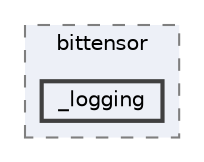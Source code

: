 digraph "/Users/macthrasher/bittensor/bittensor/_logging"
{
 // LATEX_PDF_SIZE
  bgcolor="transparent";
  edge [fontname=Helvetica,fontsize=10,labelfontname=Helvetica,labelfontsize=10];
  node [fontname=Helvetica,fontsize=10,shape=box,height=0.2,width=0.4];
  compound=true
  subgraph clusterdir_f169d542b9721b111e65b1075befb384 {
    graph [ bgcolor="#edf0f7", pencolor="grey50", label="bittensor", fontname=Helvetica,fontsize=10 style="filled,dashed", URL="dir_f169d542b9721b111e65b1075befb384.html",tooltip=""]
  dir_2cd40992c7007709411ad5ba96df87bf [label="_logging", fillcolor="#edf0f7", color="grey25", style="filled,bold", URL="dir_2cd40992c7007709411ad5ba96df87bf.html",tooltip=""];
  }
}
